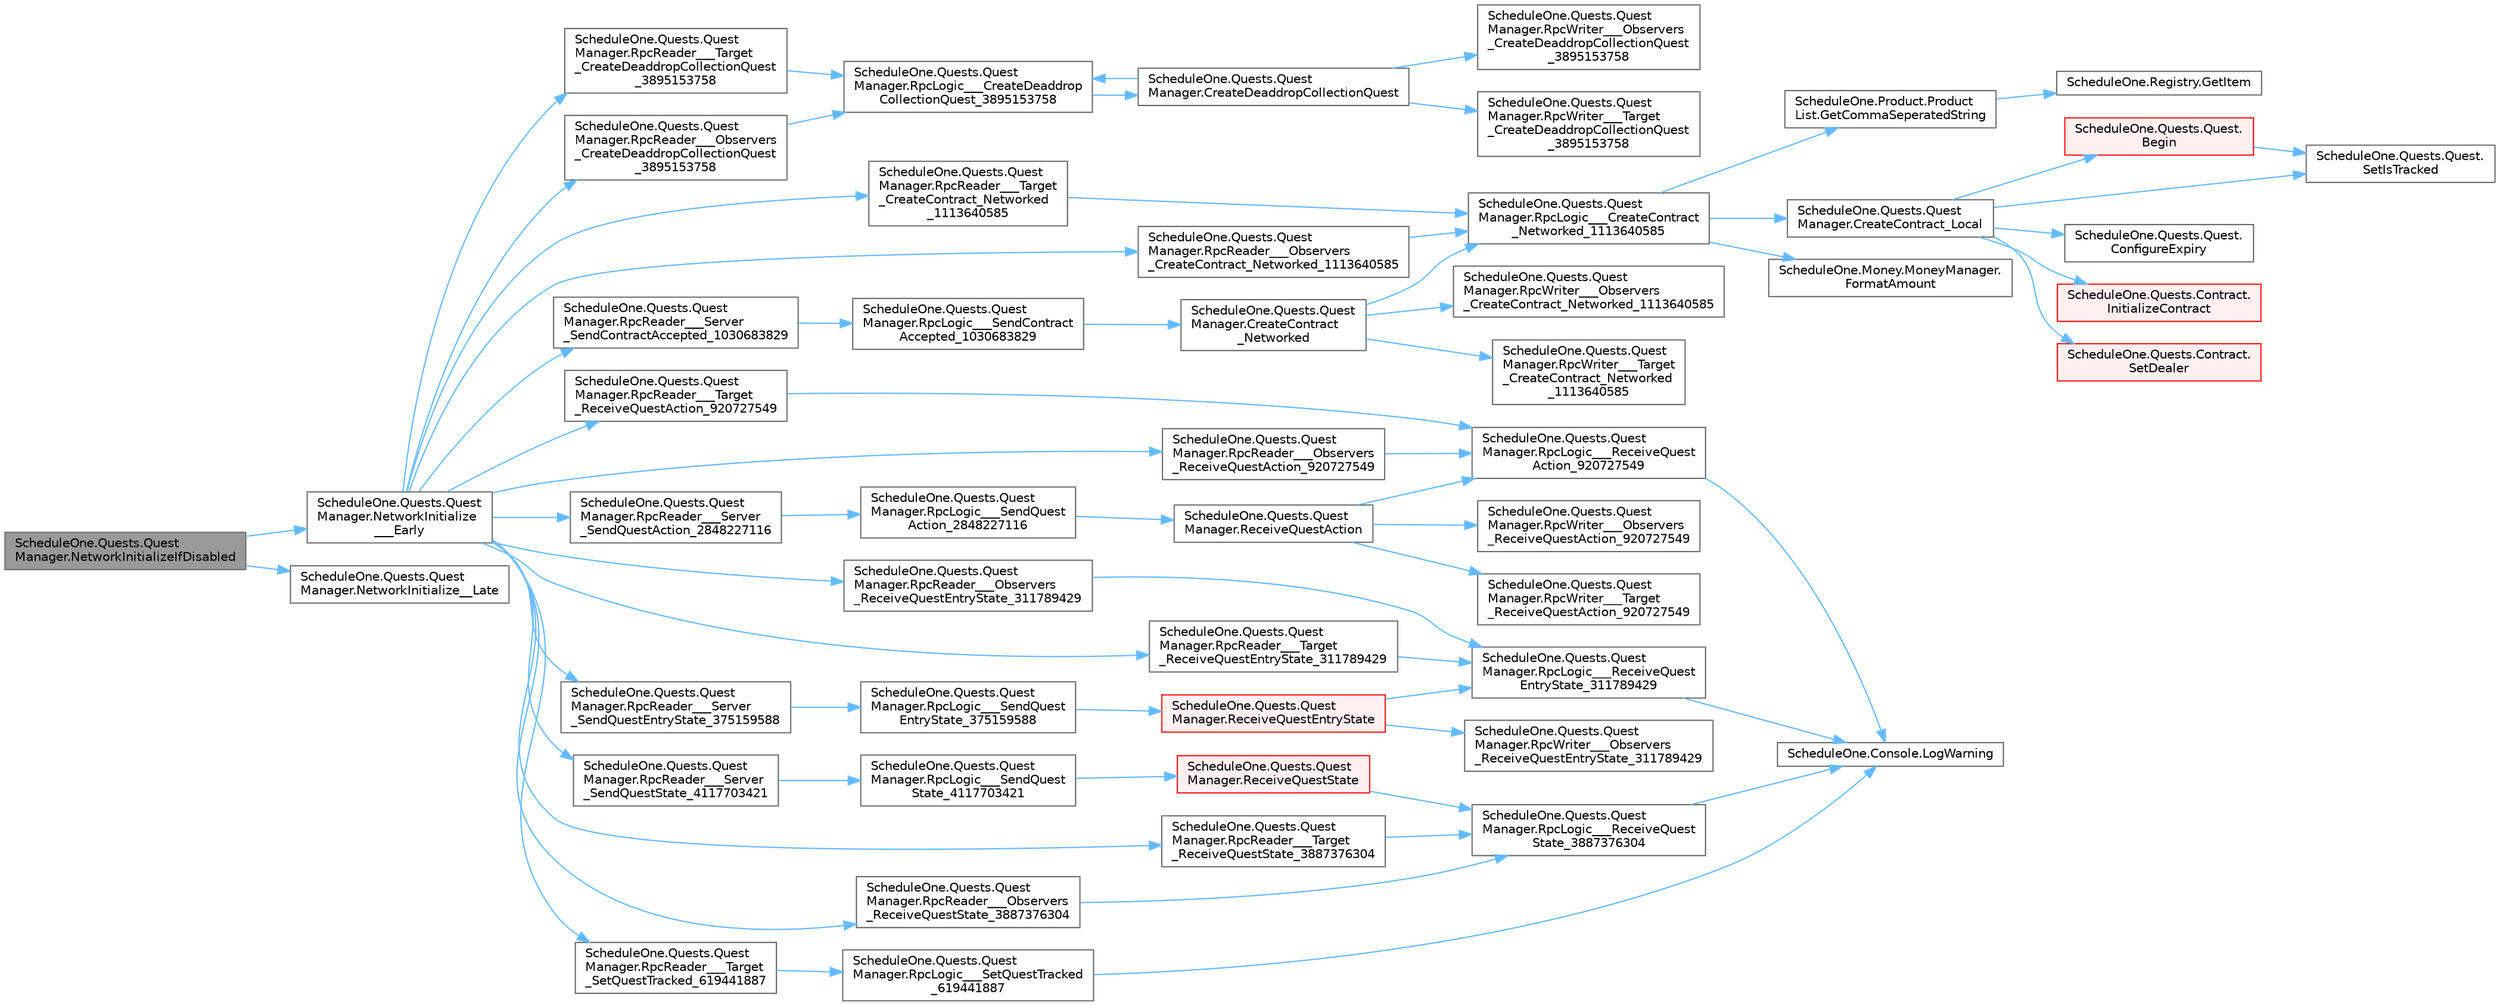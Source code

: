 digraph "ScheduleOne.Quests.QuestManager.NetworkInitializeIfDisabled"
{
 // LATEX_PDF_SIZE
  bgcolor="transparent";
  edge [fontname=Helvetica,fontsize=10,labelfontname=Helvetica,labelfontsize=10];
  node [fontname=Helvetica,fontsize=10,shape=box,height=0.2,width=0.4];
  rankdir="LR";
  Node1 [id="Node000001",label="ScheduleOne.Quests.Quest\lManager.NetworkInitializeIfDisabled",height=0.2,width=0.4,color="gray40", fillcolor="grey60", style="filled", fontcolor="black",tooltip=" "];
  Node1 -> Node2 [id="edge1_Node000001_Node000002",color="steelblue1",style="solid",tooltip=" "];
  Node2 [id="Node000002",label="ScheduleOne.Quests.Quest\lManager.NetworkInitialize\l___Early",height=0.2,width=0.4,color="grey40", fillcolor="white", style="filled",URL="$class_schedule_one_1_1_quests_1_1_quest_manager.html#a66fcde9b07ce5fb67d1f2c60f7abf11e",tooltip=" "];
  Node2 -> Node3 [id="edge2_Node000002_Node000003",color="steelblue1",style="solid",tooltip=" "];
  Node3 [id="Node000003",label="ScheduleOne.Quests.Quest\lManager.RpcReader___Observers\l_CreateContract_Networked_1113640585",height=0.2,width=0.4,color="grey40", fillcolor="white", style="filled",URL="$class_schedule_one_1_1_quests_1_1_quest_manager.html#a6ba5163b94436b7cff248b9358885753",tooltip=" "];
  Node3 -> Node4 [id="edge3_Node000003_Node000004",color="steelblue1",style="solid",tooltip=" "];
  Node4 [id="Node000004",label="ScheduleOne.Quests.Quest\lManager.RpcLogic___CreateContract\l_Networked_1113640585",height=0.2,width=0.4,color="grey40", fillcolor="white", style="filled",URL="$class_schedule_one_1_1_quests_1_1_quest_manager.html#a4c8736c64b17a0b76d64f13fc4a0b02b",tooltip=" "];
  Node4 -> Node5 [id="edge4_Node000004_Node000005",color="steelblue1",style="solid",tooltip=" "];
  Node5 [id="Node000005",label="ScheduleOne.Quests.Quest\lManager.CreateContract_Local",height=0.2,width=0.4,color="grey40", fillcolor="white", style="filled",URL="$class_schedule_one_1_1_quests_1_1_quest_manager.html#afc9b9cb6518ea5e204da79cead901068",tooltip=" "];
  Node5 -> Node6 [id="edge5_Node000005_Node000006",color="steelblue1",style="solid",tooltip=" "];
  Node6 [id="Node000006",label="ScheduleOne.Quests.Quest.\lBegin",height=0.2,width=0.4,color="red", fillcolor="#FFF0F0", style="filled",URL="$class_schedule_one_1_1_quests_1_1_quest.html#a95d0a0fc7c1ed4ef4767867d5c89da4c",tooltip=" "];
  Node6 -> Node7 [id="edge6_Node000006_Node000007",color="steelblue1",style="solid",tooltip=" "];
  Node7 [id="Node000007",label="ScheduleOne.Quests.Quest.\lSetIsTracked",height=0.2,width=0.4,color="grey40", fillcolor="white", style="filled",URL="$class_schedule_one_1_1_quests_1_1_quest.html#aba375baa4ae2020c1eddb5b9cb6dd80d",tooltip=" "];
  Node5 -> Node12 [id="edge7_Node000005_Node000012",color="steelblue1",style="solid",tooltip=" "];
  Node12 [id="Node000012",label="ScheduleOne.Quests.Quest.\lConfigureExpiry",height=0.2,width=0.4,color="grey40", fillcolor="white", style="filled",URL="$class_schedule_one_1_1_quests_1_1_quest.html#af3d777ede364e9fd71ee2cdcfad5e44d",tooltip=" "];
  Node5 -> Node13 [id="edge8_Node000005_Node000013",color="steelblue1",style="solid",tooltip=" "];
  Node13 [id="Node000013",label="ScheduleOne.Quests.Contract.\lInitializeContract",height=0.2,width=0.4,color="red", fillcolor="#FFF0F0", style="filled",URL="$class_schedule_one_1_1_quests_1_1_contract.html#a9127d83c654675c0dc8299e41b5ada0c",tooltip=" "];
  Node5 -> Node15 [id="edge9_Node000005_Node000015",color="steelblue1",style="solid",tooltip=" "];
  Node15 [id="Node000015",label="ScheduleOne.Quests.Contract.\lSetDealer",height=0.2,width=0.4,color="red", fillcolor="#FFF0F0", style="filled",URL="$class_schedule_one_1_1_quests_1_1_contract.html#a0527ee0bcbdf6068718f06667ed28344",tooltip=" "];
  Node5 -> Node7 [id="edge10_Node000005_Node000007",color="steelblue1",style="solid",tooltip=" "];
  Node4 -> Node17 [id="edge11_Node000004_Node000017",color="steelblue1",style="solid",tooltip=" "];
  Node17 [id="Node000017",label="ScheduleOne.Money.MoneyManager.\lFormatAmount",height=0.2,width=0.4,color="grey40", fillcolor="white", style="filled",URL="$class_schedule_one_1_1_money_1_1_money_manager.html#a78b4073a7950bbf638996b8e16ac18e5",tooltip=" "];
  Node4 -> Node18 [id="edge12_Node000004_Node000018",color="steelblue1",style="solid",tooltip=" "];
  Node18 [id="Node000018",label="ScheduleOne.Product.Product\lList.GetCommaSeperatedString",height=0.2,width=0.4,color="grey40", fillcolor="white", style="filled",URL="$class_schedule_one_1_1_product_1_1_product_list.html#ad73b228a239ccc132d57c1764c58401b",tooltip=" "];
  Node18 -> Node19 [id="edge13_Node000018_Node000019",color="steelblue1",style="solid",tooltip=" "];
  Node19 [id="Node000019",label="ScheduleOne.Registry.GetItem",height=0.2,width=0.4,color="grey40", fillcolor="white", style="filled",URL="$class_schedule_one_1_1_registry.html#ad08d598935d9438bdd2e1884e18de07c",tooltip=" "];
  Node2 -> Node20 [id="edge14_Node000002_Node000020",color="steelblue1",style="solid",tooltip=" "];
  Node20 [id="Node000020",label="ScheduleOne.Quests.Quest\lManager.RpcReader___Observers\l_CreateDeaddropCollectionQuest\l_3895153758",height=0.2,width=0.4,color="grey40", fillcolor="white", style="filled",URL="$class_schedule_one_1_1_quests_1_1_quest_manager.html#a0f0d12c4ca443311e49ae273ca6db370",tooltip=" "];
  Node20 -> Node21 [id="edge15_Node000020_Node000021",color="steelblue1",style="solid",tooltip=" "];
  Node21 [id="Node000021",label="ScheduleOne.Quests.Quest\lManager.RpcLogic___CreateDeaddrop\lCollectionQuest_3895153758",height=0.2,width=0.4,color="grey40", fillcolor="white", style="filled",URL="$class_schedule_one_1_1_quests_1_1_quest_manager.html#a3b5377b982ebe01f75d871c9e069cc13",tooltip=" "];
  Node21 -> Node22 [id="edge16_Node000021_Node000022",color="steelblue1",style="solid",tooltip=" "];
  Node22 [id="Node000022",label="ScheduleOne.Quests.Quest\lManager.CreateDeaddropCollectionQuest",height=0.2,width=0.4,color="grey40", fillcolor="white", style="filled",URL="$class_schedule_one_1_1_quests_1_1_quest_manager.html#a6b70d0873863393eaae3be9cd1dea503",tooltip=" "];
  Node22 -> Node21 [id="edge17_Node000022_Node000021",color="steelblue1",style="solid",tooltip=" "];
  Node22 -> Node23 [id="edge18_Node000022_Node000023",color="steelblue1",style="solid",tooltip=" "];
  Node23 [id="Node000023",label="ScheduleOne.Quests.Quest\lManager.RpcWriter___Observers\l_CreateDeaddropCollectionQuest\l_3895153758",height=0.2,width=0.4,color="grey40", fillcolor="white", style="filled",URL="$class_schedule_one_1_1_quests_1_1_quest_manager.html#a0671ff2d1feb7111d4161fffe614416d",tooltip=" "];
  Node22 -> Node24 [id="edge19_Node000022_Node000024",color="steelblue1",style="solid",tooltip=" "];
  Node24 [id="Node000024",label="ScheduleOne.Quests.Quest\lManager.RpcWriter___Target\l_CreateDeaddropCollectionQuest\l_3895153758",height=0.2,width=0.4,color="grey40", fillcolor="white", style="filled",URL="$class_schedule_one_1_1_quests_1_1_quest_manager.html#a7d1eefebcc7988332a13c46d332e6de6",tooltip=" "];
  Node2 -> Node25 [id="edge20_Node000002_Node000025",color="steelblue1",style="solid",tooltip=" "];
  Node25 [id="Node000025",label="ScheduleOne.Quests.Quest\lManager.RpcReader___Observers\l_ReceiveQuestAction_920727549",height=0.2,width=0.4,color="grey40", fillcolor="white", style="filled",URL="$class_schedule_one_1_1_quests_1_1_quest_manager.html#a5c83f49a18d656aff6b7afed9958195b",tooltip=" "];
  Node25 -> Node26 [id="edge21_Node000025_Node000026",color="steelblue1",style="solid",tooltip=" "];
  Node26 [id="Node000026",label="ScheduleOne.Quests.Quest\lManager.RpcLogic___ReceiveQuest\lAction_920727549",height=0.2,width=0.4,color="grey40", fillcolor="white", style="filled",URL="$class_schedule_one_1_1_quests_1_1_quest_manager.html#ab7094a87c844e5d9caa5fd72fc6e21dc",tooltip=" "];
  Node26 -> Node27 [id="edge22_Node000026_Node000027",color="steelblue1",style="solid",tooltip=" "];
  Node27 [id="Node000027",label="ScheduleOne.Console.LogWarning",height=0.2,width=0.4,color="grey40", fillcolor="white", style="filled",URL="$class_schedule_one_1_1_console.html#a4af4a471d16b1029b44a8121bf41d45c",tooltip=" "];
  Node2 -> Node28 [id="edge23_Node000002_Node000028",color="steelblue1",style="solid",tooltip=" "];
  Node28 [id="Node000028",label="ScheduleOne.Quests.Quest\lManager.RpcReader___Observers\l_ReceiveQuestEntryState_311789429",height=0.2,width=0.4,color="grey40", fillcolor="white", style="filled",URL="$class_schedule_one_1_1_quests_1_1_quest_manager.html#a2eb9e6e045616e9899664c47770227e0",tooltip=" "];
  Node28 -> Node29 [id="edge24_Node000028_Node000029",color="steelblue1",style="solid",tooltip=" "];
  Node29 [id="Node000029",label="ScheduleOne.Quests.Quest\lManager.RpcLogic___ReceiveQuest\lEntryState_311789429",height=0.2,width=0.4,color="grey40", fillcolor="white", style="filled",URL="$class_schedule_one_1_1_quests_1_1_quest_manager.html#a6306a9e8d944af7c6b26d421f2bbf538",tooltip=" "];
  Node29 -> Node27 [id="edge25_Node000029_Node000027",color="steelblue1",style="solid",tooltip=" "];
  Node2 -> Node30 [id="edge26_Node000002_Node000030",color="steelblue1",style="solid",tooltip=" "];
  Node30 [id="Node000030",label="ScheduleOne.Quests.Quest\lManager.RpcReader___Observers\l_ReceiveQuestState_3887376304",height=0.2,width=0.4,color="grey40", fillcolor="white", style="filled",URL="$class_schedule_one_1_1_quests_1_1_quest_manager.html#a12e5a3b8deaa4b4f7aaa538c0e3e3788",tooltip=" "];
  Node30 -> Node31 [id="edge27_Node000030_Node000031",color="steelblue1",style="solid",tooltip=" "];
  Node31 [id="Node000031",label="ScheduleOne.Quests.Quest\lManager.RpcLogic___ReceiveQuest\lState_3887376304",height=0.2,width=0.4,color="grey40", fillcolor="white", style="filled",URL="$class_schedule_one_1_1_quests_1_1_quest_manager.html#a9487a3389586ef8e790c2596a22f5a56",tooltip=" "];
  Node31 -> Node27 [id="edge28_Node000031_Node000027",color="steelblue1",style="solid",tooltip=" "];
  Node2 -> Node32 [id="edge29_Node000002_Node000032",color="steelblue1",style="solid",tooltip=" "];
  Node32 [id="Node000032",label="ScheduleOne.Quests.Quest\lManager.RpcReader___Server\l_SendContractAccepted_1030683829",height=0.2,width=0.4,color="grey40", fillcolor="white", style="filled",URL="$class_schedule_one_1_1_quests_1_1_quest_manager.html#a7eda9df56dd0cca43007dcc8d2d9a328",tooltip=" "];
  Node32 -> Node33 [id="edge30_Node000032_Node000033",color="steelblue1",style="solid",tooltip=" "];
  Node33 [id="Node000033",label="ScheduleOne.Quests.Quest\lManager.RpcLogic___SendContract\lAccepted_1030683829",height=0.2,width=0.4,color="grey40", fillcolor="white", style="filled",URL="$class_schedule_one_1_1_quests_1_1_quest_manager.html#aabf4a8f26856f3a2a93687c5a38e6fe0",tooltip=" "];
  Node33 -> Node34 [id="edge31_Node000033_Node000034",color="steelblue1",style="solid",tooltip=" "];
  Node34 [id="Node000034",label="ScheduleOne.Quests.Quest\lManager.CreateContract\l_Networked",height=0.2,width=0.4,color="grey40", fillcolor="white", style="filled",URL="$class_schedule_one_1_1_quests_1_1_quest_manager.html#aff16e1f6ab93b34af06768d83179144c",tooltip=" "];
  Node34 -> Node4 [id="edge32_Node000034_Node000004",color="steelblue1",style="solid",tooltip=" "];
  Node34 -> Node35 [id="edge33_Node000034_Node000035",color="steelblue1",style="solid",tooltip=" "];
  Node35 [id="Node000035",label="ScheduleOne.Quests.Quest\lManager.RpcWriter___Observers\l_CreateContract_Networked_1113640585",height=0.2,width=0.4,color="grey40", fillcolor="white", style="filled",URL="$class_schedule_one_1_1_quests_1_1_quest_manager.html#a50ac0e7674f314f062372cc98cfa8902",tooltip=" "];
  Node34 -> Node36 [id="edge34_Node000034_Node000036",color="steelblue1",style="solid",tooltip=" "];
  Node36 [id="Node000036",label="ScheduleOne.Quests.Quest\lManager.RpcWriter___Target\l_CreateContract_Networked\l_1113640585",height=0.2,width=0.4,color="grey40", fillcolor="white", style="filled",URL="$class_schedule_one_1_1_quests_1_1_quest_manager.html#a52a127e81d30e1b95d4e89c941c961f3",tooltip=" "];
  Node2 -> Node37 [id="edge35_Node000002_Node000037",color="steelblue1",style="solid",tooltip=" "];
  Node37 [id="Node000037",label="ScheduleOne.Quests.Quest\lManager.RpcReader___Server\l_SendQuestAction_2848227116",height=0.2,width=0.4,color="grey40", fillcolor="white", style="filled",URL="$class_schedule_one_1_1_quests_1_1_quest_manager.html#ab13de8430053ef5f62c3bb6ffd1fc833",tooltip=" "];
  Node37 -> Node38 [id="edge36_Node000037_Node000038",color="steelblue1",style="solid",tooltip=" "];
  Node38 [id="Node000038",label="ScheduleOne.Quests.Quest\lManager.RpcLogic___SendQuest\lAction_2848227116",height=0.2,width=0.4,color="grey40", fillcolor="white", style="filled",URL="$class_schedule_one_1_1_quests_1_1_quest_manager.html#a5fcc574c91a1996a09a2b4b47d49f092",tooltip=" "];
  Node38 -> Node39 [id="edge37_Node000038_Node000039",color="steelblue1",style="solid",tooltip=" "];
  Node39 [id="Node000039",label="ScheduleOne.Quests.Quest\lManager.ReceiveQuestAction",height=0.2,width=0.4,color="grey40", fillcolor="white", style="filled",URL="$class_schedule_one_1_1_quests_1_1_quest_manager.html#a54d4668093aa370e2d295fc3c89007fc",tooltip=" "];
  Node39 -> Node26 [id="edge38_Node000039_Node000026",color="steelblue1",style="solid",tooltip=" "];
  Node39 -> Node40 [id="edge39_Node000039_Node000040",color="steelblue1",style="solid",tooltip=" "];
  Node40 [id="Node000040",label="ScheduleOne.Quests.Quest\lManager.RpcWriter___Observers\l_ReceiveQuestAction_920727549",height=0.2,width=0.4,color="grey40", fillcolor="white", style="filled",URL="$class_schedule_one_1_1_quests_1_1_quest_manager.html#a853e7e00f795044a0892cf481823cc19",tooltip=" "];
  Node39 -> Node41 [id="edge40_Node000039_Node000041",color="steelblue1",style="solid",tooltip=" "];
  Node41 [id="Node000041",label="ScheduleOne.Quests.Quest\lManager.RpcWriter___Target\l_ReceiveQuestAction_920727549",height=0.2,width=0.4,color="grey40", fillcolor="white", style="filled",URL="$class_schedule_one_1_1_quests_1_1_quest_manager.html#a5ab4648ca21530c1afa7e7a67fd33d90",tooltip=" "];
  Node2 -> Node42 [id="edge41_Node000002_Node000042",color="steelblue1",style="solid",tooltip=" "];
  Node42 [id="Node000042",label="ScheduleOne.Quests.Quest\lManager.RpcReader___Server\l_SendQuestEntryState_375159588",height=0.2,width=0.4,color="grey40", fillcolor="white", style="filled",URL="$class_schedule_one_1_1_quests_1_1_quest_manager.html#a9aca3f9a066770d473ce0541e6fc56ac",tooltip=" "];
  Node42 -> Node43 [id="edge42_Node000042_Node000043",color="steelblue1",style="solid",tooltip=" "];
  Node43 [id="Node000043",label="ScheduleOne.Quests.Quest\lManager.RpcLogic___SendQuest\lEntryState_375159588",height=0.2,width=0.4,color="grey40", fillcolor="white", style="filled",URL="$class_schedule_one_1_1_quests_1_1_quest_manager.html#ab2855b9e07857685941db69406417b3e",tooltip=" "];
  Node43 -> Node44 [id="edge43_Node000043_Node000044",color="steelblue1",style="solid",tooltip=" "];
  Node44 [id="Node000044",label="ScheduleOne.Quests.Quest\lManager.ReceiveQuestEntryState",height=0.2,width=0.4,color="red", fillcolor="#FFF0F0", style="filled",URL="$class_schedule_one_1_1_quests_1_1_quest_manager.html#a1ed9ae15056890b3d91cdff97ac6ad81",tooltip=" "];
  Node44 -> Node29 [id="edge44_Node000044_Node000029",color="steelblue1",style="solid",tooltip=" "];
  Node44 -> Node45 [id="edge45_Node000044_Node000045",color="steelblue1",style="solid",tooltip=" "];
  Node45 [id="Node000045",label="ScheduleOne.Quests.Quest\lManager.RpcWriter___Observers\l_ReceiveQuestEntryState_311789429",height=0.2,width=0.4,color="grey40", fillcolor="white", style="filled",URL="$class_schedule_one_1_1_quests_1_1_quest_manager.html#a26958b1e7843843587c72691cc3403f0",tooltip=" "];
  Node2 -> Node47 [id="edge46_Node000002_Node000047",color="steelblue1",style="solid",tooltip=" "];
  Node47 [id="Node000047",label="ScheduleOne.Quests.Quest\lManager.RpcReader___Server\l_SendQuestState_4117703421",height=0.2,width=0.4,color="grey40", fillcolor="white", style="filled",URL="$class_schedule_one_1_1_quests_1_1_quest_manager.html#a9fb08f218cbb5755d81f3f2a3f43066e",tooltip=" "];
  Node47 -> Node48 [id="edge47_Node000047_Node000048",color="steelblue1",style="solid",tooltip=" "];
  Node48 [id="Node000048",label="ScheduleOne.Quests.Quest\lManager.RpcLogic___SendQuest\lState_4117703421",height=0.2,width=0.4,color="grey40", fillcolor="white", style="filled",URL="$class_schedule_one_1_1_quests_1_1_quest_manager.html#af8ca0ac1dd7a3f8e7e5c0811257ac03e",tooltip=" "];
  Node48 -> Node49 [id="edge48_Node000048_Node000049",color="steelblue1",style="solid",tooltip=" "];
  Node49 [id="Node000049",label="ScheduleOne.Quests.Quest\lManager.ReceiveQuestState",height=0.2,width=0.4,color="red", fillcolor="#FFF0F0", style="filled",URL="$class_schedule_one_1_1_quests_1_1_quest_manager.html#aee16952eaab6c0d1bbcbfb9a494c8204",tooltip=" "];
  Node49 -> Node31 [id="edge49_Node000049_Node000031",color="steelblue1",style="solid",tooltip=" "];
  Node2 -> Node52 [id="edge50_Node000002_Node000052",color="steelblue1",style="solid",tooltip=" "];
  Node52 [id="Node000052",label="ScheduleOne.Quests.Quest\lManager.RpcReader___Target\l_CreateContract_Networked\l_1113640585",height=0.2,width=0.4,color="grey40", fillcolor="white", style="filled",URL="$class_schedule_one_1_1_quests_1_1_quest_manager.html#a04ad32528acd489f5255efd26af562f0",tooltip=" "];
  Node52 -> Node4 [id="edge51_Node000052_Node000004",color="steelblue1",style="solid",tooltip=" "];
  Node2 -> Node53 [id="edge52_Node000002_Node000053",color="steelblue1",style="solid",tooltip=" "];
  Node53 [id="Node000053",label="ScheduleOne.Quests.Quest\lManager.RpcReader___Target\l_CreateDeaddropCollectionQuest\l_3895153758",height=0.2,width=0.4,color="grey40", fillcolor="white", style="filled",URL="$class_schedule_one_1_1_quests_1_1_quest_manager.html#a30219586cd8643356e9f711238bcccd0",tooltip=" "];
  Node53 -> Node21 [id="edge53_Node000053_Node000021",color="steelblue1",style="solid",tooltip=" "];
  Node2 -> Node54 [id="edge54_Node000002_Node000054",color="steelblue1",style="solid",tooltip=" "];
  Node54 [id="Node000054",label="ScheduleOne.Quests.Quest\lManager.RpcReader___Target\l_ReceiveQuestAction_920727549",height=0.2,width=0.4,color="grey40", fillcolor="white", style="filled",URL="$class_schedule_one_1_1_quests_1_1_quest_manager.html#a0ada42477460379e5d387af408868584",tooltip=" "];
  Node54 -> Node26 [id="edge55_Node000054_Node000026",color="steelblue1",style="solid",tooltip=" "];
  Node2 -> Node55 [id="edge56_Node000002_Node000055",color="steelblue1",style="solid",tooltip=" "];
  Node55 [id="Node000055",label="ScheduleOne.Quests.Quest\lManager.RpcReader___Target\l_ReceiveQuestEntryState_311789429",height=0.2,width=0.4,color="grey40", fillcolor="white", style="filled",URL="$class_schedule_one_1_1_quests_1_1_quest_manager.html#a1269625eb880899b885c1e1e1e799c8e",tooltip=" "];
  Node55 -> Node29 [id="edge57_Node000055_Node000029",color="steelblue1",style="solid",tooltip=" "];
  Node2 -> Node56 [id="edge58_Node000002_Node000056",color="steelblue1",style="solid",tooltip=" "];
  Node56 [id="Node000056",label="ScheduleOne.Quests.Quest\lManager.RpcReader___Target\l_ReceiveQuestState_3887376304",height=0.2,width=0.4,color="grey40", fillcolor="white", style="filled",URL="$class_schedule_one_1_1_quests_1_1_quest_manager.html#afc23cc4ded664dd8f4f6c9baa877d381",tooltip=" "];
  Node56 -> Node31 [id="edge59_Node000056_Node000031",color="steelblue1",style="solid",tooltip=" "];
  Node2 -> Node57 [id="edge60_Node000002_Node000057",color="steelblue1",style="solid",tooltip=" "];
  Node57 [id="Node000057",label="ScheduleOne.Quests.Quest\lManager.RpcReader___Target\l_SetQuestTracked_619441887",height=0.2,width=0.4,color="grey40", fillcolor="white", style="filled",URL="$class_schedule_one_1_1_quests_1_1_quest_manager.html#acead5dd329449f8f3b66a1e0b852402c",tooltip=" "];
  Node57 -> Node58 [id="edge61_Node000057_Node000058",color="steelblue1",style="solid",tooltip=" "];
  Node58 [id="Node000058",label="ScheduleOne.Quests.Quest\lManager.RpcLogic___SetQuestTracked\l_619441887",height=0.2,width=0.4,color="grey40", fillcolor="white", style="filled",URL="$class_schedule_one_1_1_quests_1_1_quest_manager.html#aaaf96c780447aa4ceb969015c08ea855",tooltip=" "];
  Node58 -> Node27 [id="edge62_Node000058_Node000027",color="steelblue1",style="solid",tooltip=" "];
  Node1 -> Node59 [id="edge63_Node000001_Node000059",color="steelblue1",style="solid",tooltip=" "];
  Node59 [id="Node000059",label="ScheduleOne.Quests.Quest\lManager.NetworkInitialize__Late",height=0.2,width=0.4,color="grey40", fillcolor="white", style="filled",URL="$class_schedule_one_1_1_quests_1_1_quest_manager.html#ad8d21b65278d7cdcad966a4fb31a3ed0",tooltip=" "];
}
